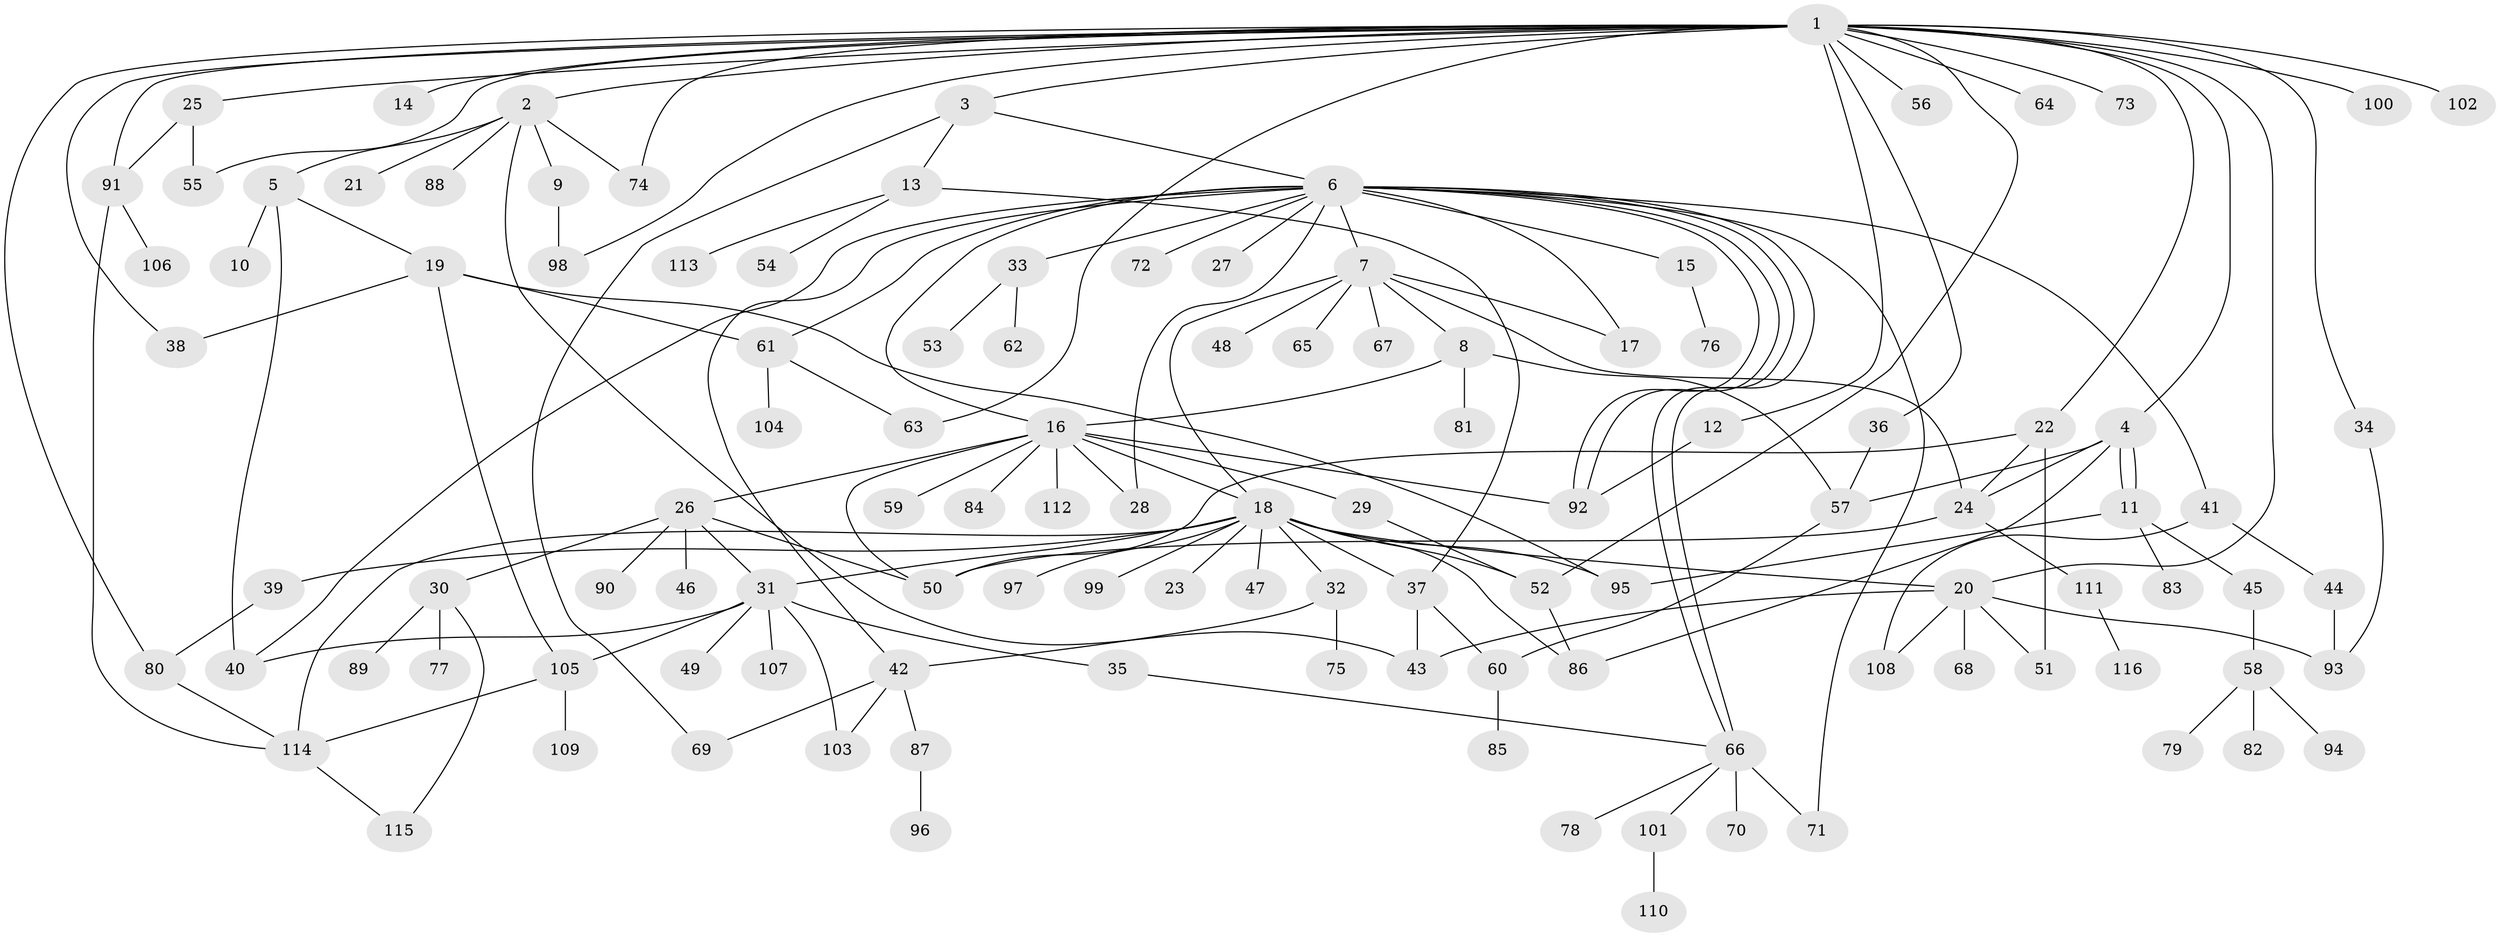 // coarse degree distribution, {22: 0.011111111111111112, 7: 0.03333333333333333, 4: 0.07777777777777778, 8: 0.011111111111111112, 3: 0.1111111111111111, 20: 0.011111111111111112, 10: 0.011111111111111112, 6: 0.022222222222222223, 2: 0.18888888888888888, 1: 0.4666666666666667, 14: 0.022222222222222223, 5: 0.03333333333333333}
// Generated by graph-tools (version 1.1) at 2025/23/03/03/25 07:23:50]
// undirected, 116 vertices, 167 edges
graph export_dot {
graph [start="1"]
  node [color=gray90,style=filled];
  1;
  2;
  3;
  4;
  5;
  6;
  7;
  8;
  9;
  10;
  11;
  12;
  13;
  14;
  15;
  16;
  17;
  18;
  19;
  20;
  21;
  22;
  23;
  24;
  25;
  26;
  27;
  28;
  29;
  30;
  31;
  32;
  33;
  34;
  35;
  36;
  37;
  38;
  39;
  40;
  41;
  42;
  43;
  44;
  45;
  46;
  47;
  48;
  49;
  50;
  51;
  52;
  53;
  54;
  55;
  56;
  57;
  58;
  59;
  60;
  61;
  62;
  63;
  64;
  65;
  66;
  67;
  68;
  69;
  70;
  71;
  72;
  73;
  74;
  75;
  76;
  77;
  78;
  79;
  80;
  81;
  82;
  83;
  84;
  85;
  86;
  87;
  88;
  89;
  90;
  91;
  92;
  93;
  94;
  95;
  96;
  97;
  98;
  99;
  100;
  101;
  102;
  103;
  104;
  105;
  106;
  107;
  108;
  109;
  110;
  111;
  112;
  113;
  114;
  115;
  116;
  1 -- 2;
  1 -- 3;
  1 -- 4;
  1 -- 12;
  1 -- 14;
  1 -- 20;
  1 -- 22;
  1 -- 25;
  1 -- 34;
  1 -- 36;
  1 -- 38;
  1 -- 52;
  1 -- 55;
  1 -- 56;
  1 -- 63;
  1 -- 64;
  1 -- 73;
  1 -- 74;
  1 -- 80;
  1 -- 91;
  1 -- 98;
  1 -- 100;
  1 -- 102;
  2 -- 5;
  2 -- 9;
  2 -- 21;
  2 -- 43;
  2 -- 74;
  2 -- 88;
  3 -- 6;
  3 -- 13;
  3 -- 69;
  4 -- 11;
  4 -- 11;
  4 -- 24;
  4 -- 57;
  4 -- 86;
  5 -- 10;
  5 -- 19;
  5 -- 40;
  6 -- 7;
  6 -- 15;
  6 -- 16;
  6 -- 17;
  6 -- 27;
  6 -- 28;
  6 -- 33;
  6 -- 40;
  6 -- 41;
  6 -- 42;
  6 -- 61;
  6 -- 66;
  6 -- 66;
  6 -- 71;
  6 -- 72;
  6 -- 92;
  6 -- 92;
  7 -- 8;
  7 -- 17;
  7 -- 18;
  7 -- 24;
  7 -- 48;
  7 -- 65;
  7 -- 67;
  8 -- 16;
  8 -- 57;
  8 -- 81;
  9 -- 98;
  11 -- 45;
  11 -- 83;
  11 -- 95;
  12 -- 92;
  13 -- 37;
  13 -- 54;
  13 -- 113;
  15 -- 76;
  16 -- 18;
  16 -- 26;
  16 -- 28;
  16 -- 29;
  16 -- 50;
  16 -- 59;
  16 -- 84;
  16 -- 92;
  16 -- 112;
  18 -- 20;
  18 -- 23;
  18 -- 31;
  18 -- 32;
  18 -- 37;
  18 -- 39;
  18 -- 47;
  18 -- 52;
  18 -- 86;
  18 -- 95;
  18 -- 97;
  18 -- 99;
  18 -- 114;
  19 -- 38;
  19 -- 61;
  19 -- 95;
  19 -- 105;
  20 -- 43;
  20 -- 51;
  20 -- 68;
  20 -- 93;
  20 -- 108;
  22 -- 24;
  22 -- 50;
  22 -- 51;
  24 -- 50;
  24 -- 111;
  25 -- 55;
  25 -- 91;
  26 -- 30;
  26 -- 31;
  26 -- 46;
  26 -- 50;
  26 -- 90;
  29 -- 52;
  30 -- 77;
  30 -- 89;
  30 -- 115;
  31 -- 35;
  31 -- 40;
  31 -- 49;
  31 -- 103;
  31 -- 105;
  31 -- 107;
  32 -- 42;
  32 -- 75;
  33 -- 53;
  33 -- 62;
  34 -- 93;
  35 -- 66;
  36 -- 57;
  37 -- 43;
  37 -- 60;
  39 -- 80;
  41 -- 44;
  41 -- 108;
  42 -- 69;
  42 -- 87;
  42 -- 103;
  44 -- 93;
  45 -- 58;
  52 -- 86;
  57 -- 60;
  58 -- 79;
  58 -- 82;
  58 -- 94;
  60 -- 85;
  61 -- 63;
  61 -- 104;
  66 -- 70;
  66 -- 71;
  66 -- 78;
  66 -- 101;
  80 -- 114;
  87 -- 96;
  91 -- 106;
  91 -- 114;
  101 -- 110;
  105 -- 109;
  105 -- 114;
  111 -- 116;
  114 -- 115;
}
